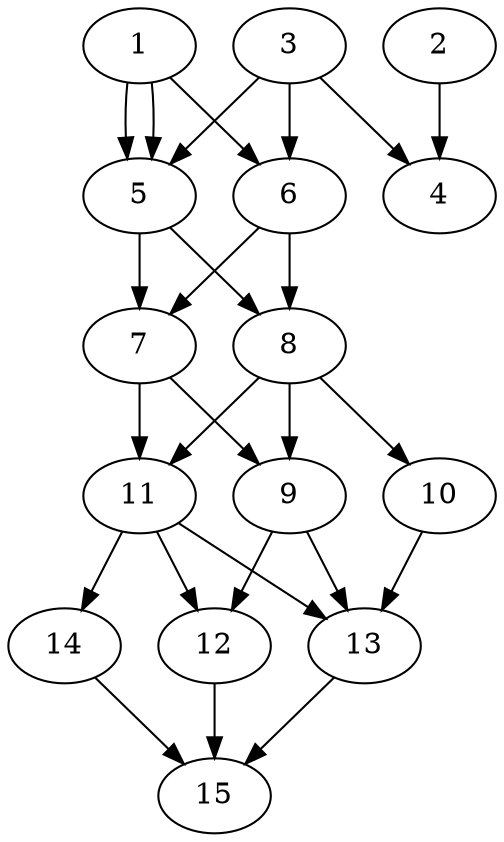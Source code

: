// DAG automatically generated by daggen at Thu Oct  3 13:59:26 2019
// ./daggen --dot -n 15 --ccr 0.3 --fat 0.5 --regular 0.5 --density 0.9 --mindata 5242880 --maxdata 52428800 
digraph G {
  1 [size="168396800", alpha="0.10", expect_size="50519040"] 
  1 -> 5 [size ="50519040"]
  1 -> 5 [size ="50519040"]
  1 -> 6 [size ="50519040"]
  2 [size="106352640", alpha="0.05", expect_size="31905792"] 
  2 -> 4 [size ="31905792"]
  3 [size="69802667", alpha="0.06", expect_size="20940800"] 
  3 -> 4 [size ="20940800"]
  3 -> 5 [size ="20940800"]
  3 -> 6 [size ="20940800"]
  4 [size="26671787", alpha="0.01", expect_size="8001536"] 
  5 [size="142957227", alpha="0.19", expect_size="42887168"] 
  5 -> 7 [size ="42887168"]
  5 -> 8 [size ="42887168"]
  6 [size="118712320", alpha="0.16", expect_size="35613696"] 
  6 -> 7 [size ="35613696"]
  6 -> 8 [size ="35613696"]
  7 [size="165102933", alpha="0.09", expect_size="49530880"] 
  7 -> 9 [size ="49530880"]
  7 -> 11 [size ="49530880"]
  8 [size="137417387", alpha="0.01", expect_size="41225216"] 
  8 -> 9 [size ="41225216"]
  8 -> 10 [size ="41225216"]
  8 -> 11 [size ="41225216"]
  9 [size="144298667", alpha="0.17", expect_size="43289600"] 
  9 -> 12 [size ="43289600"]
  9 -> 13 [size ="43289600"]
  10 [size="48267947", alpha="0.13", expect_size="14480384"] 
  10 -> 13 [size ="14480384"]
  11 [size="118661120", alpha="0.04", expect_size="35598336"] 
  11 -> 12 [size ="35598336"]
  11 -> 13 [size ="35598336"]
  11 -> 14 [size ="35598336"]
  12 [size="38714027", alpha="0.00", expect_size="11614208"] 
  12 -> 15 [size ="11614208"]
  13 [size="81592320", alpha="0.19", expect_size="24477696"] 
  13 -> 15 [size ="24477696"]
  14 [size="128907947", alpha="0.13", expect_size="38672384"] 
  14 -> 15 [size ="38672384"]
  15 [size="137557333", alpha="0.05", expect_size="41267200"] 
}

